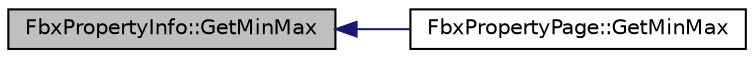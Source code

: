 digraph "FbxPropertyInfo::GetMinMax"
{
  edge [fontname="Helvetica",fontsize="10",labelfontname="Helvetica",labelfontsize="10"];
  node [fontname="Helvetica",fontsize="10",shape=record];
  rankdir="LR";
  Node38 [label="FbxPropertyInfo::GetMinMax",height=0.2,width=0.4,color="black", fillcolor="grey75", style="filled", fontcolor="black"];
  Node38 -> Node39 [dir="back",color="midnightblue",fontsize="10",style="solid",fontname="Helvetica"];
  Node39 [label="FbxPropertyPage::GetMinMax",height=0.2,width=0.4,color="black", fillcolor="white", style="filled",URL="$class_fbx_property_page.html#a2ce4497431b32ffc1a411c10e65f3547"];
}
